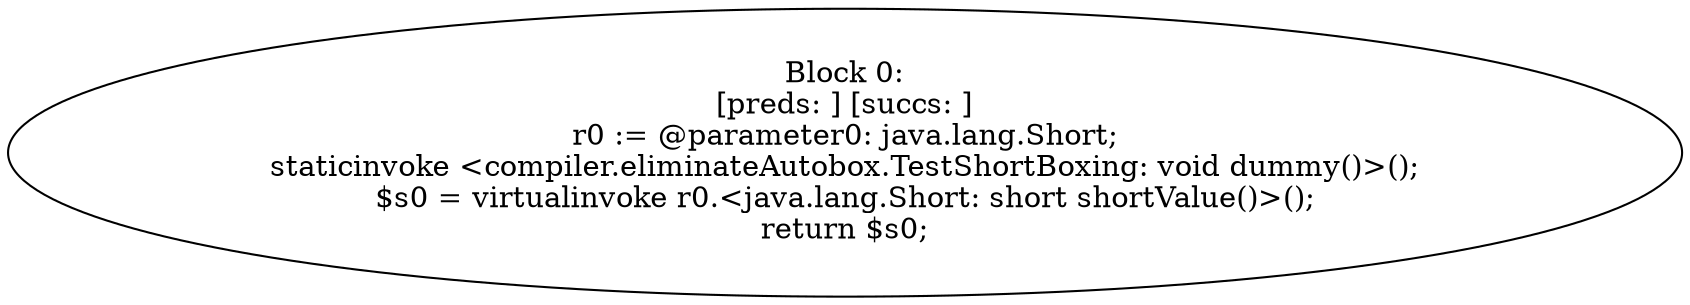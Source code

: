 digraph "unitGraph" {
    "Block 0:
[preds: ] [succs: ]
r0 := @parameter0: java.lang.Short;
staticinvoke <compiler.eliminateAutobox.TestShortBoxing: void dummy()>();
$s0 = virtualinvoke r0.<java.lang.Short: short shortValue()>();
return $s0;
"
}
